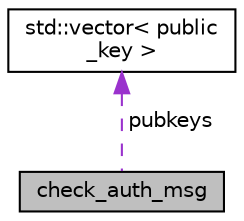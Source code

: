digraph "check_auth_msg"
{
  edge [fontname="Helvetica",fontsize="10",labelfontname="Helvetica",labelfontsize="10"];
  node [fontname="Helvetica",fontsize="10",shape=record];
  Node1 [label="check_auth_msg",height=0.2,width=0.4,color="black", fillcolor="grey75", style="filled", fontcolor="black"];
  Node2 -> Node1 [dir="back",color="darkorchid3",fontsize="10",style="dashed",label=" pubkeys" ,fontname="Helvetica"];
  Node2 [label="std::vector\< public\l_key \>",height=0.2,width=0.4,color="black", fillcolor="white", style="filled",URL="$classstd_1_1vector.html"];
}
